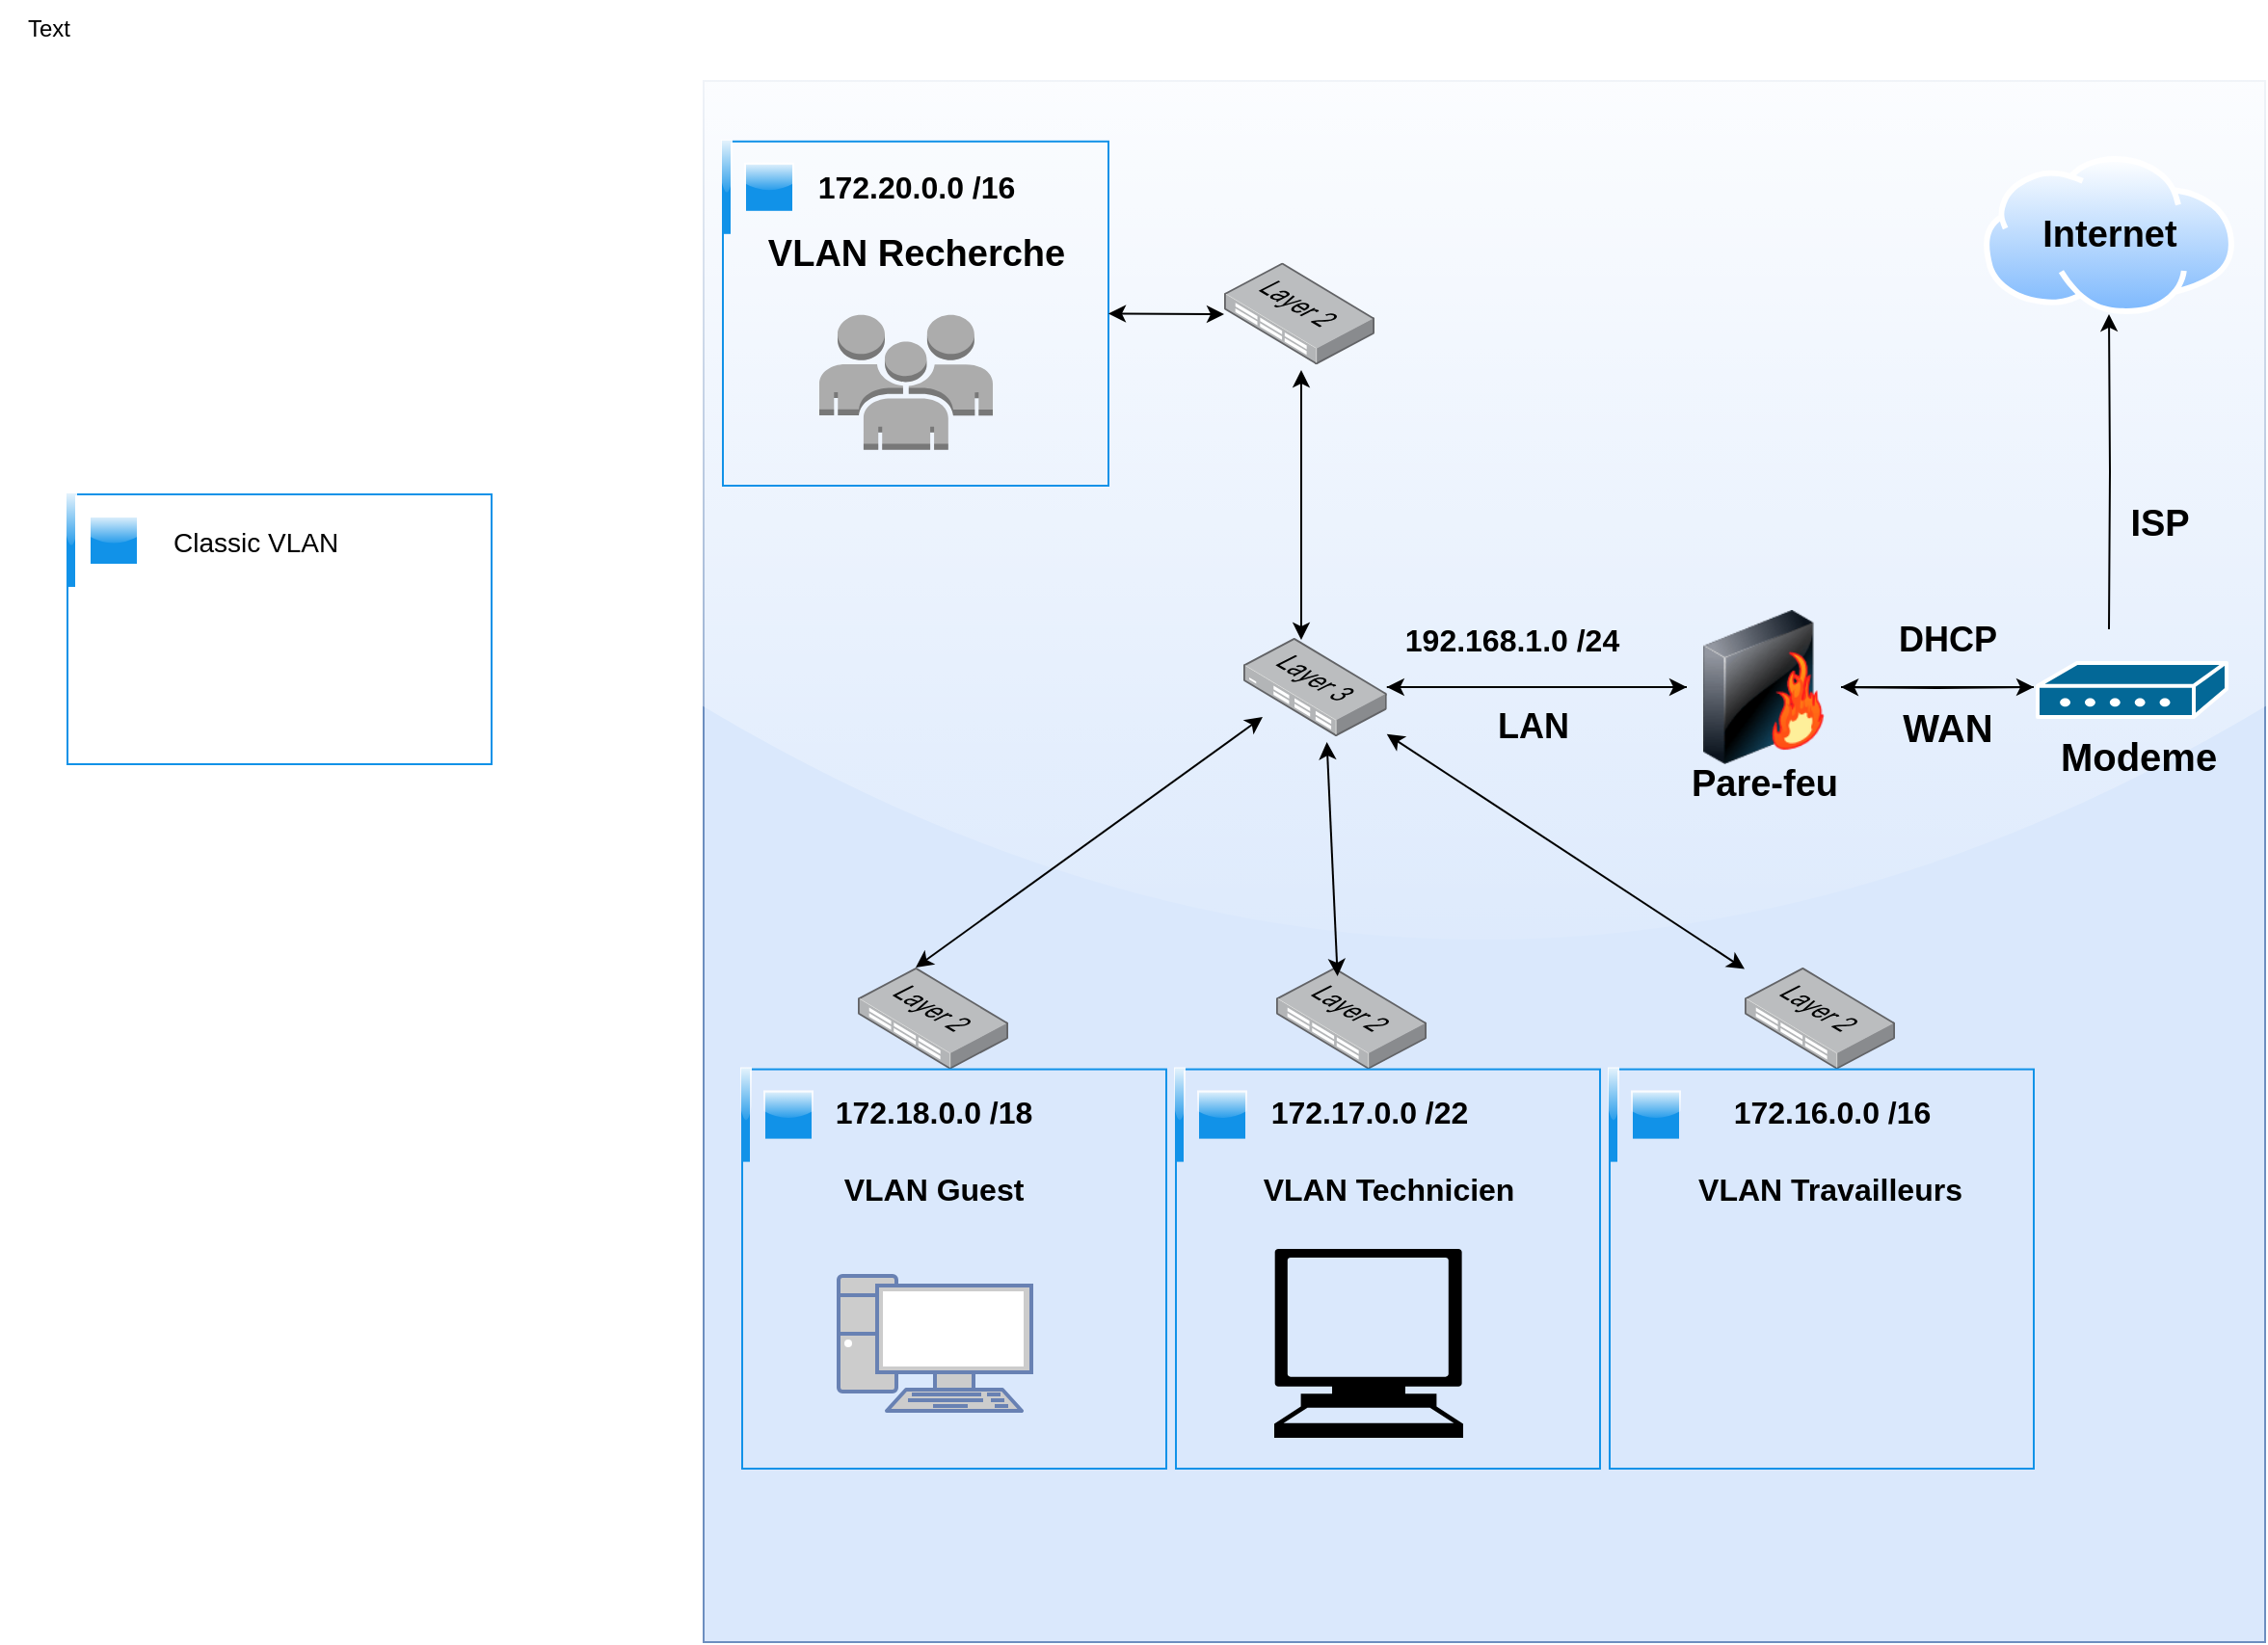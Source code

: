<mxfile version="26.0.11">
  <diagram name="Page-1" id="ciRVs-w4cNIXQWkYEMPc">
    <mxGraphModel dx="2294" dy="1973" grid="1" gridSize="10" guides="1" tooltips="1" connect="1" arrows="1" fold="1" page="1" pageScale="1" pageWidth="850" pageHeight="1100" math="0" shadow="0">
      <root>
        <mxCell id="0" />
        <mxCell id="1" parent="0" />
        <mxCell id="GWbA9KfsbiXijk1qvNTp-13" value="" style="whiteSpace=wrap;html=1;aspect=fixed;shadow=0;glass=1;fillColor=#dae8fc;strokeColor=#6c8ebf;gradientColor=none;rounded=0;movable=0;resizable=0;rotatable=0;deletable=0;editable=0;locked=1;connectable=0;" parent="1" vertex="1">
          <mxGeometry x="50" y="-10" width="810" height="810" as="geometry" />
        </mxCell>
        <mxCell id="GWbA9KfsbiXijk1qvNTp-1" value="" style="image;points=[];aspect=fixed;html=1;align=center;shadow=0;dashed=0;image=img/lib/allied_telesis/switch/Switch_48_port_L2.svg;" parent="1" vertex="1">
          <mxGeometry x="347" y="450" width="78" height="52.8" as="geometry" />
        </mxCell>
        <mxCell id="GWbA9KfsbiXijk1qvNTp-2" value="" style="image;points=[];aspect=fixed;html=1;align=center;shadow=0;dashed=0;image=img/lib/allied_telesis/switch/Switch_48_port_L2.svg;" parent="1" vertex="1">
          <mxGeometry x="590" y="450" width="78" height="52.8" as="geometry" />
        </mxCell>
        <mxCell id="GWbA9KfsbiXijk1qvNTp-3" value="" style="image;points=[];aspect=fixed;html=1;align=center;shadow=0;dashed=0;image=img/lib/allied_telesis/switch/Switch_48_port_L2.svg;" parent="1" vertex="1">
          <mxGeometry x="130" y="450" width="78" height="52.8" as="geometry" />
        </mxCell>
        <mxCell id="GWbA9KfsbiXijk1qvNTp-19" style="edgeStyle=orthogonalEdgeStyle;rounded=0;orthogonalLoop=1;jettySize=auto;html=1;" parent="1" source="GWbA9KfsbiXijk1qvNTp-5" target="GWbA9KfsbiXijk1qvNTp-6" edge="1">
          <mxGeometry relative="1" as="geometry" />
        </mxCell>
        <mxCell id="GWbA9KfsbiXijk1qvNTp-5" value="" style="image;points=[];aspect=fixed;html=1;align=center;shadow=0;dashed=0;image=img/lib/allied_telesis/switch/Switch_24_port_L3.svg;" parent="1" vertex="1">
          <mxGeometry x="330" y="279" width="74.4" height="51" as="geometry" />
        </mxCell>
        <mxCell id="GWbA9KfsbiXijk1qvNTp-27" style="rounded=0;orthogonalLoop=1;jettySize=auto;html=1;strokeColor=default;edgeStyle=orthogonalEdgeStyle;" parent="1" source="GWbA9KfsbiXijk1qvNTp-6" edge="1">
          <mxGeometry relative="1" as="geometry">
            <mxPoint x="740" y="304.5" as="targetPoint" />
          </mxGeometry>
        </mxCell>
        <mxCell id="GWbA9KfsbiXijk1qvNTp-32" style="edgeStyle=orthogonalEdgeStyle;rounded=0;orthogonalLoop=1;jettySize=auto;html=1;" parent="1" source="GWbA9KfsbiXijk1qvNTp-6" target="GWbA9KfsbiXijk1qvNTp-5" edge="1">
          <mxGeometry relative="1" as="geometry" />
        </mxCell>
        <mxCell id="GWbA9KfsbiXijk1qvNTp-6" value="" style="image;html=1;image=img/lib/clip_art/networking/Firewall-page1_128x128.png" parent="1" vertex="1">
          <mxGeometry x="560" y="264.5" width="80" height="80" as="geometry" />
        </mxCell>
        <mxCell id="GWbA9KfsbiXijk1qvNTp-28" style="edgeStyle=orthogonalEdgeStyle;rounded=0;orthogonalLoop=1;jettySize=auto;html=1;entryX=0.5;entryY=1;entryDx=0;entryDy=0;" parent="1" target="GWbA9KfsbiXijk1qvNTp-10" edge="1">
          <mxGeometry relative="1" as="geometry">
            <mxPoint x="779" y="274.5" as="sourcePoint" />
          </mxGeometry>
        </mxCell>
        <mxCell id="GWbA9KfsbiXijk1qvNTp-30" style="edgeStyle=orthogonalEdgeStyle;rounded=0;orthogonalLoop=1;jettySize=auto;html=1;" parent="1" target="GWbA9KfsbiXijk1qvNTp-6" edge="1">
          <mxGeometry relative="1" as="geometry">
            <mxPoint x="740" y="304.5" as="sourcePoint" />
          </mxGeometry>
        </mxCell>
        <mxCell id="GWbA9KfsbiXijk1qvNTp-10" value="" style="image;aspect=fixed;perimeter=ellipsePerimeter;html=1;align=center;shadow=0;dashed=0;spacingTop=3;image=img/lib/active_directory/internet_cloud.svg;" parent="1" vertex="1">
          <mxGeometry x="714" y="29.05" width="130" height="81.9" as="geometry" />
        </mxCell>
        <mxCell id="GWbA9KfsbiXijk1qvNTp-11" value="&lt;b&gt;&lt;font style=&quot;font-size: 19px;&quot;&gt;Internet&lt;/font&gt;&lt;/b&gt;" style="text;html=1;align=center;verticalAlign=middle;resizable=0;points=[];autosize=1;strokeColor=none;fillColor=none;" parent="1" vertex="1">
          <mxGeometry x="734" y="50" width="90" height="40" as="geometry" />
        </mxCell>
        <mxCell id="GWbA9KfsbiXijk1qvNTp-12" value="&lt;font style=&quot;font-size: 20px;&quot;&gt;&lt;b&gt;Modeme&lt;/b&gt;&lt;/font&gt;" style="text;html=1;align=center;verticalAlign=middle;resizable=0;points=[];autosize=1;strokeColor=none;fillColor=none;" parent="1" vertex="1">
          <mxGeometry x="744" y="320" width="100" height="40" as="geometry" />
        </mxCell>
        <mxCell id="GWbA9KfsbiXijk1qvNTp-29" value="&lt;b&gt;&lt;font style=&quot;font-size: 19px;&quot;&gt;Pare-feu&lt;/font&gt;&lt;/b&gt;" style="text;html=1;align=center;verticalAlign=middle;resizable=0;points=[];autosize=1;strokeColor=none;fillColor=none;" parent="1" vertex="1">
          <mxGeometry x="550" y="334.5" width="100" height="40" as="geometry" />
        </mxCell>
        <mxCell id="GWbA9KfsbiXijk1qvNTp-40" value="&lt;b&gt;&lt;font style=&quot;font-size: 16px;&quot;&gt;192.168.1.0 /24&lt;/font&gt;&lt;/b&gt;" style="text;html=1;align=center;verticalAlign=middle;resizable=0;points=[];autosize=1;strokeColor=none;fillColor=none;" parent="1" vertex="1">
          <mxGeometry x="404.4" y="264.5" width="130" height="30" as="geometry" />
        </mxCell>
        <mxCell id="GWbA9KfsbiXijk1qvNTp-41" value="&lt;b&gt;&lt;font style=&quot;font-size: 16px;&quot;&gt;172.16.0.0 /16&lt;br&gt;&lt;/font&gt;&lt;/b&gt;" style="text;html=1;align=center;verticalAlign=middle;resizable=0;points=[];autosize=1;strokeColor=none;fillColor=none;rotation=0;" parent="1" vertex="1">
          <mxGeometry x="570" y="510" width="130" height="30" as="geometry" />
        </mxCell>
        <mxCell id="GWbA9KfsbiXijk1qvNTp-47" value="&lt;b&gt;&lt;font style=&quot;font-size: 16px;&quot;&gt;172.17.0.0 /22&lt;/font&gt;&lt;/b&gt;" style="text;html=1;align=center;verticalAlign=middle;resizable=0;points=[];autosize=1;strokeColor=none;fillColor=none;rotation=0;" parent="1" vertex="1">
          <mxGeometry x="330" y="510" width="130" height="30" as="geometry" />
        </mxCell>
        <mxCell id="GWbA9KfsbiXijk1qvNTp-48" value="&lt;b&gt;&lt;font style=&quot;font-size: 16px;&quot;&gt;172.18.0.0 /18&lt;/font&gt;&lt;/b&gt;" style="text;html=1;align=center;verticalAlign=middle;resizable=0;points=[];autosize=1;strokeColor=none;fillColor=none;rotation=0;" parent="1" vertex="1">
          <mxGeometry x="104" y="510" width="130" height="30" as="geometry" />
        </mxCell>
        <mxCell id="GWbA9KfsbiXijk1qvNTp-49" value="&lt;b&gt;&lt;font style=&quot;font-size: 20px;&quot;&gt;WAN&lt;br&gt;&lt;/font&gt;&lt;/b&gt;" style="text;html=1;align=center;verticalAlign=middle;resizable=0;points=[];autosize=1;strokeColor=none;fillColor=none;fontFamily=Helvetica;fontSize=12;fontColor=default;" parent="1" vertex="1">
          <mxGeometry x="660" y="304.5" width="70" height="40" as="geometry" />
        </mxCell>
        <mxCell id="GWbA9KfsbiXijk1qvNTp-50" value="&lt;b&gt;&lt;font style=&quot;font-size: 18px;&quot;&gt;DHCP&lt;/font&gt;&lt;/b&gt;" style="text;html=1;align=center;verticalAlign=middle;resizable=0;points=[];autosize=1;strokeColor=none;fillColor=none;fontFamily=Helvetica;fontSize=12;fontColor=default;" parent="1" vertex="1">
          <mxGeometry x="660" y="259.5" width="70" height="40" as="geometry" />
        </mxCell>
        <mxCell id="GWbA9KfsbiXijk1qvNTp-51" value="&lt;b&gt;&lt;font style=&quot;font-size: 19px;&quot;&gt;ISP&lt;/font&gt;&lt;/b&gt;" style="text;html=1;align=center;verticalAlign=middle;resizable=0;points=[];autosize=1;strokeColor=none;fillColor=none;fontFamily=Helvetica;fontSize=12;fontColor=default;" parent="1" vertex="1">
          <mxGeometry x="780" y="200" width="50" height="40" as="geometry" />
        </mxCell>
        <mxCell id="GWbA9KfsbiXijk1qvNTp-52" value="&lt;b&gt;&lt;font style=&quot;font-size: 18px;&quot;&gt;LAN&lt;br&gt;&lt;/font&gt;&lt;/b&gt;" style="text;html=1;align=center;verticalAlign=middle;resizable=0;points=[];autosize=1;strokeColor=none;fillColor=none;fontFamily=Helvetica;fontSize=12;fontColor=default;" parent="1" vertex="1">
          <mxGeometry x="450" y="304.5" width="60" height="40" as="geometry" />
        </mxCell>
        <mxCell id="GWbA9KfsbiXijk1qvNTp-54" value="&lt;b&gt;&lt;font style=&quot;font-size: 16px;&quot;&gt;VLAN Travailleurs&lt;br&gt;&lt;/font&gt;&lt;/b&gt;" style="text;html=1;align=center;verticalAlign=middle;resizable=0;points=[];autosize=1;strokeColor=none;fillColor=none;fontFamily=Helvetica;fontSize=12;fontColor=default;" parent="1" vertex="1">
          <mxGeometry x="554" y="550" width="160" height="30" as="geometry" />
        </mxCell>
        <mxCell id="GWbA9KfsbiXijk1qvNTp-55" value="&lt;b&gt;&lt;font style=&quot;font-size: 16px;&quot;&gt;VLAN Technicien&lt;br&gt;&lt;/font&gt;&lt;/b&gt;" style="text;html=1;align=center;verticalAlign=middle;resizable=0;points=[];autosize=1;strokeColor=none;fillColor=none;fontFamily=Helvetica;fontSize=12;fontColor=default;" parent="1" vertex="1">
          <mxGeometry x="330" y="550" width="150" height="30" as="geometry" />
        </mxCell>
        <mxCell id="GWbA9KfsbiXijk1qvNTp-56" value="&lt;b&gt;&lt;font style=&quot;font-size: 16px;&quot;&gt;VLAN Guest&lt;/font&gt;&lt;/b&gt;" style="text;html=1;align=center;verticalAlign=middle;resizable=0;points=[];autosize=1;strokeColor=none;fillColor=none;fontFamily=Helvetica;fontSize=12;fontColor=default;" parent="1" vertex="1">
          <mxGeometry x="109" y="550" width="120" height="30" as="geometry" />
        </mxCell>
        <mxCell id="GWbA9KfsbiXijk1qvNTp-58" value="" style="container=1;collapsible=0;expand=0;recursiveResize=0;html=1;whiteSpace=wrap;strokeColor=#1192E8;fillColor=none;strokeWidth=1;shadow=0;glass=1;align=center;verticalAlign=middle;fontFamily=Helvetica;fontSize=12;fontColor=default;" parent="1" vertex="1">
          <mxGeometry x="-280" y="204.5" width="220" height="140" as="geometry" />
        </mxCell>
        <mxCell id="GWbA9KfsbiXijk1qvNTp-59" value="Classic VLAN" style="shape=rect;fillColor=none;aspect=fixed;resizable=0;labelPosition=right;verticalLabelPosition=middle;align=left;verticalAlign=middle;strokeColor=none;part=1;spacingLeft=5;fontSize=14;shadow=0;glass=1;fontFamily=Helvetica;fontColor=default;" parent="GWbA9KfsbiXijk1qvNTp-58" vertex="1">
          <mxGeometry width="48" height="48" relative="1" as="geometry" />
        </mxCell>
        <mxCell id="GWbA9KfsbiXijk1qvNTp-60" value="" style="fillColor=#1192E8;shape=mxgraph.ibm_cloud.vlan--ibm;strokeColor=none;dashed=0;outlineConnect=0;html=1;labelPosition=center;verticalLabelPosition=bottom;verticalAlign=top;part=1;movable=0;resizable=0;rotatable=0;shadow=0;glass=1;align=center;fontFamily=Helvetica;fontSize=12;fontColor=default;" parent="GWbA9KfsbiXijk1qvNTp-59" vertex="1">
          <mxGeometry width="24" height="24" relative="1" as="geometry">
            <mxPoint x="12" y="12" as="offset" />
          </mxGeometry>
        </mxCell>
        <mxCell id="GWbA9KfsbiXijk1qvNTp-61" value="" style="shape=rect;fillColor=#1192E8;aspect=fixed;resizable=0;labelPosition=right;verticalLabelPosition=middle;align=left;verticalAlign=middle;strokeColor=none;part=1;spacingLeft=5;fontSize=14;shadow=0;glass=1;fontFamily=Helvetica;fontColor=default;" parent="GWbA9KfsbiXijk1qvNTp-58" vertex="1">
          <mxGeometry width="4" height="48" relative="1" as="geometry" />
        </mxCell>
        <mxCell id="GWbA9KfsbiXijk1qvNTp-62" value="" style="container=1;collapsible=0;expand=0;recursiveResize=0;html=1;whiteSpace=wrap;strokeColor=#1192E8;fillColor=none;strokeWidth=1;shadow=0;glass=1;align=center;verticalAlign=middle;fontFamily=Helvetica;fontSize=12;fontColor=default;" parent="1" vertex="1">
          <mxGeometry x="70" y="502.8" width="220" height="207.2" as="geometry" />
        </mxCell>
        <mxCell id="GWbA9KfsbiXijk1qvNTp-63" value="" style="shape=rect;fillColor=none;aspect=fixed;resizable=0;labelPosition=right;verticalLabelPosition=middle;align=left;verticalAlign=middle;strokeColor=none;part=1;spacingLeft=5;fontSize=14;shadow=0;glass=1;fontFamily=Helvetica;fontColor=default;" parent="GWbA9KfsbiXijk1qvNTp-62" vertex="1">
          <mxGeometry width="48" height="48" relative="1" as="geometry" />
        </mxCell>
        <mxCell id="GWbA9KfsbiXijk1qvNTp-64" value="" style="fillColor=#1192E8;shape=mxgraph.ibm_cloud.vlan;strokeColor=none;dashed=0;outlineConnect=0;html=1;labelPosition=center;verticalLabelPosition=bottom;verticalAlign=top;part=1;movable=0;resizable=0;rotatable=0;shadow=0;glass=1;align=center;fontFamily=Helvetica;fontSize=12;fontColor=default;" parent="GWbA9KfsbiXijk1qvNTp-63" vertex="1">
          <mxGeometry width="24" height="24" relative="1" as="geometry">
            <mxPoint x="12" y="12" as="offset" />
          </mxGeometry>
        </mxCell>
        <mxCell id="GWbA9KfsbiXijk1qvNTp-65" value="" style="shape=rect;fillColor=#1192E8;aspect=fixed;resizable=0;labelPosition=right;verticalLabelPosition=middle;align=left;verticalAlign=middle;strokeColor=none;part=1;spacingLeft=5;fontSize=14;shadow=0;glass=1;fontFamily=Helvetica;fontColor=default;" parent="GWbA9KfsbiXijk1qvNTp-62" vertex="1">
          <mxGeometry width="4" height="48" relative="1" as="geometry" />
        </mxCell>
        <mxCell id="GWbA9KfsbiXijk1qvNTp-75" value="" style="fontColor=#0066CC;verticalAlign=top;verticalLabelPosition=bottom;labelPosition=center;align=center;html=1;outlineConnect=0;fillColor=#CCCCCC;strokeColor=#6881B3;gradientColor=none;gradientDirection=north;strokeWidth=2;shape=mxgraph.networks.pc;shadow=0;glass=1;fontFamily=Helvetica;fontSize=12;" parent="GWbA9KfsbiXijk1qvNTp-62" vertex="1">
          <mxGeometry x="50" y="107.2" width="100" height="70" as="geometry" />
        </mxCell>
        <mxCell id="GWbA9KfsbiXijk1qvNTp-67" value="" style="container=1;collapsible=0;expand=0;recursiveResize=0;html=1;whiteSpace=wrap;strokeColor=#1192E8;fillColor=none;strokeWidth=1;shadow=0;glass=1;align=center;verticalAlign=middle;fontFamily=Helvetica;fontSize=12;fontColor=default;" parent="1" vertex="1">
          <mxGeometry x="295" y="502.8" width="220" height="207.2" as="geometry" />
        </mxCell>
        <mxCell id="GWbA9KfsbiXijk1qvNTp-68" value="" style="shape=rect;fillColor=none;aspect=fixed;resizable=0;labelPosition=right;verticalLabelPosition=middle;align=left;verticalAlign=middle;strokeColor=none;part=1;spacingLeft=5;fontSize=14;shadow=0;glass=1;fontFamily=Helvetica;fontColor=default;" parent="GWbA9KfsbiXijk1qvNTp-67" vertex="1">
          <mxGeometry width="48" height="48" relative="1" as="geometry" />
        </mxCell>
        <mxCell id="GWbA9KfsbiXijk1qvNTp-69" value="" style="fillColor=#1192E8;shape=mxgraph.ibm_cloud.vlan;strokeColor=none;dashed=0;outlineConnect=0;html=1;labelPosition=center;verticalLabelPosition=bottom;verticalAlign=top;part=1;movable=0;resizable=0;rotatable=0;shadow=0;glass=1;align=center;fontFamily=Helvetica;fontSize=12;fontColor=default;" parent="GWbA9KfsbiXijk1qvNTp-68" vertex="1">
          <mxGeometry width="24" height="24" relative="1" as="geometry">
            <mxPoint x="12" y="12" as="offset" />
          </mxGeometry>
        </mxCell>
        <mxCell id="GWbA9KfsbiXijk1qvNTp-70" value="" style="shape=rect;fillColor=#1192E8;aspect=fixed;resizable=0;labelPosition=right;verticalLabelPosition=middle;align=left;verticalAlign=middle;strokeColor=none;part=1;spacingLeft=5;fontSize=14;shadow=0;glass=1;fontFamily=Helvetica;fontColor=default;" parent="GWbA9KfsbiXijk1qvNTp-67" vertex="1">
          <mxGeometry width="4" height="48" relative="1" as="geometry" />
        </mxCell>
        <mxCell id="GWbA9KfsbiXijk1qvNTp-76" value="" style="shape=mxgraph.signs.tech.computer;html=1;pointerEvents=1;fillColor=#000000;strokeColor=none;verticalLabelPosition=bottom;verticalAlign=top;align=center;shadow=0;glass=1;fontFamily=Helvetica;fontSize=12;fontColor=default;" parent="GWbA9KfsbiXijk1qvNTp-67" vertex="1">
          <mxGeometry x="51" y="93.2" width="98" height="98" as="geometry" />
        </mxCell>
        <mxCell id="GWbA9KfsbiXijk1qvNTp-71" value="" style="container=1;collapsible=0;expand=0;recursiveResize=0;html=1;whiteSpace=wrap;strokeColor=#1192E8;fillColor=none;strokeWidth=1;shadow=0;glass=1;align=center;verticalAlign=middle;fontFamily=Helvetica;fontSize=12;fontColor=default;" parent="1" vertex="1">
          <mxGeometry x="520" y="502.8" width="220" height="207.2" as="geometry" />
        </mxCell>
        <mxCell id="GWbA9KfsbiXijk1qvNTp-72" value="" style="shape=rect;fillColor=none;aspect=fixed;resizable=0;labelPosition=right;verticalLabelPosition=middle;align=left;verticalAlign=middle;strokeColor=none;part=1;spacingLeft=5;fontSize=14;shadow=0;glass=1;fontFamily=Helvetica;fontColor=default;" parent="GWbA9KfsbiXijk1qvNTp-71" vertex="1">
          <mxGeometry width="48" height="48" relative="1" as="geometry" />
        </mxCell>
        <mxCell id="GWbA9KfsbiXijk1qvNTp-73" value="" style="fillColor=#1192E8;shape=mxgraph.ibm_cloud.vlan;strokeColor=none;dashed=0;outlineConnect=0;html=1;labelPosition=center;verticalLabelPosition=bottom;verticalAlign=top;part=1;movable=0;resizable=0;rotatable=0;shadow=0;glass=1;align=center;fontFamily=Helvetica;fontSize=12;fontColor=default;" parent="GWbA9KfsbiXijk1qvNTp-72" vertex="1">
          <mxGeometry width="24" height="24" relative="1" as="geometry">
            <mxPoint x="12" y="12" as="offset" />
          </mxGeometry>
        </mxCell>
        <mxCell id="GWbA9KfsbiXijk1qvNTp-74" value="" style="shape=rect;fillColor=#1192E8;aspect=fixed;resizable=0;labelPosition=right;verticalLabelPosition=middle;align=left;verticalAlign=middle;strokeColor=none;part=1;spacingLeft=5;fontSize=14;shadow=0;glass=1;fontFamily=Helvetica;fontColor=default;" parent="GWbA9KfsbiXijk1qvNTp-71" vertex="1">
          <mxGeometry width="4" height="48" relative="1" as="geometry" />
        </mxCell>
        <mxCell id="GWbA9KfsbiXijk1qvNTp-77" value="" style="shape=image;html=1;verticalAlign=top;verticalLabelPosition=bottom;labelBackgroundColor=#ffffff;imageAspect=0;aspect=fixed;image=https://cdn0.iconfinder.com/data/icons/job-seeker/256/laptop_job_seeker_employee_unemployee_work_1-128.png;shadow=0;glass=1;strokeColor=#6c8ebf;align=center;fontFamily=Helvetica;fontSize=12;fontColor=default;fillColor=#dae8fc;gradientColor=none;" parent="GWbA9KfsbiXijk1qvNTp-71" vertex="1">
          <mxGeometry x="46" y="77.2" width="128" height="128" as="geometry" />
        </mxCell>
        <mxCell id="GWbA9KfsbiXijk1qvNTp-85" value="" style="image;points=[];aspect=fixed;html=1;align=center;shadow=0;dashed=0;image=img/lib/allied_telesis/switch/Switch_48_port_L2.svg;" parent="1" vertex="1">
          <mxGeometry x="320" y="84.3" width="78" height="52.8" as="geometry" />
        </mxCell>
        <mxCell id="hMHz2aZoxeg0Wyyos7mc-1" value="" style="endArrow=classic;startArrow=classic;html=1;rounded=0;" edge="1" parent="1">
          <mxGeometry width="50" height="50" relative="1" as="geometry">
            <mxPoint x="360" y="280" as="sourcePoint" />
            <mxPoint x="360" y="140" as="targetPoint" />
          </mxGeometry>
        </mxCell>
        <mxCell id="hMHz2aZoxeg0Wyyos7mc-6" value="" style="endArrow=classic;startArrow=classic;html=1;rounded=0;exitX=0.408;exitY=0.085;exitDx=0;exitDy=0;exitPerimeter=0;entryX=0.582;entryY=1.06;entryDx=0;entryDy=0;entryPerimeter=0;" edge="1" parent="1" source="GWbA9KfsbiXijk1qvNTp-1" target="GWbA9KfsbiXijk1qvNTp-5">
          <mxGeometry width="50" height="50" relative="1" as="geometry">
            <mxPoint x="390" y="350" as="sourcePoint" />
            <mxPoint x="360" y="320" as="targetPoint" />
          </mxGeometry>
        </mxCell>
        <mxCell id="hMHz2aZoxeg0Wyyos7mc-7" value="" style="endArrow=classic;startArrow=classic;html=1;rounded=0;" edge="1" parent="1">
          <mxGeometry width="50" height="50" relative="1" as="geometry">
            <mxPoint x="160" y="450" as="sourcePoint" />
            <mxPoint x="340" y="320" as="targetPoint" />
          </mxGeometry>
        </mxCell>
        <mxCell id="hMHz2aZoxeg0Wyyos7mc-8" value="" style="endArrow=classic;startArrow=classic;html=1;rounded=0;" edge="1" parent="1" source="GWbA9KfsbiXijk1qvNTp-2" target="GWbA9KfsbiXijk1qvNTp-5">
          <mxGeometry width="50" height="50" relative="1" as="geometry">
            <mxPoint x="389" y="464" as="sourcePoint" />
            <mxPoint x="381" y="335" as="targetPoint" />
          </mxGeometry>
        </mxCell>
        <mxCell id="hMHz2aZoxeg0Wyyos7mc-9" value="" style="shape=mxgraph.cisco.modems_and_phones.modem;html=1;pointerEvents=1;dashed=0;fillColor=#036897;strokeColor=#ffffff;strokeWidth=2;verticalLabelPosition=bottom;verticalAlign=top;align=center;outlineConnect=0;" vertex="1" parent="1">
          <mxGeometry x="742" y="292" width="98" height="28" as="geometry" />
        </mxCell>
        <mxCell id="hMHz2aZoxeg0Wyyos7mc-11" value="Text" style="text;html=1;align=center;verticalAlign=middle;resizable=0;points=[];autosize=1;strokeColor=none;fillColor=none;" vertex="1" parent="1">
          <mxGeometry x="-315" y="-52" width="50" height="30" as="geometry" />
        </mxCell>
        <mxCell id="hMHz2aZoxeg0Wyyos7mc-12" value="" style="container=1;collapsible=0;expand=0;recursiveResize=0;html=1;whiteSpace=wrap;strokeColor=#1192E8;fillColor=none;strokeWidth=1;shadow=0;glass=1;align=center;verticalAlign=middle;fontFamily=Helvetica;fontSize=12;fontColor=default;" vertex="1" parent="1">
          <mxGeometry x="60" y="21.4" width="200" height="178.6" as="geometry" />
        </mxCell>
        <mxCell id="hMHz2aZoxeg0Wyyos7mc-13" value="" style="shape=rect;fillColor=none;aspect=fixed;resizable=0;labelPosition=right;verticalLabelPosition=middle;align=left;verticalAlign=middle;strokeColor=none;part=1;spacingLeft=5;fontSize=14;shadow=0;glass=1;fontFamily=Helvetica;fontColor=default;" vertex="1" parent="hMHz2aZoxeg0Wyyos7mc-12">
          <mxGeometry width="48" height="48" relative="1" as="geometry" />
        </mxCell>
        <mxCell id="hMHz2aZoxeg0Wyyos7mc-14" value="" style="fillColor=#1192E8;shape=mxgraph.ibm_cloud.vlan;strokeColor=none;dashed=0;outlineConnect=0;html=1;labelPosition=center;verticalLabelPosition=bottom;verticalAlign=top;part=1;movable=0;resizable=0;rotatable=0;shadow=0;glass=1;align=center;fontFamily=Helvetica;fontSize=12;fontColor=default;" vertex="1" parent="hMHz2aZoxeg0Wyyos7mc-13">
          <mxGeometry width="24" height="24" relative="1" as="geometry">
            <mxPoint x="12" y="12" as="offset" />
          </mxGeometry>
        </mxCell>
        <mxCell id="hMHz2aZoxeg0Wyyos7mc-15" value="" style="shape=rect;fillColor=#1192E8;aspect=fixed;resizable=0;labelPosition=right;verticalLabelPosition=middle;align=left;verticalAlign=middle;strokeColor=none;part=1;spacingLeft=5;fontSize=14;shadow=0;glass=1;fontFamily=Helvetica;fontColor=default;" vertex="1" parent="hMHz2aZoxeg0Wyyos7mc-12">
          <mxGeometry width="4" height="48" relative="1" as="geometry" />
        </mxCell>
        <mxCell id="hMHz2aZoxeg0Wyyos7mc-16" value="" style="outlineConnect=0;dashed=0;verticalLabelPosition=bottom;verticalAlign=top;align=center;html=1;shape=mxgraph.aws3.users;fillColor=#ACACAC;gradientColor=none;shadow=0;glass=1;strokeColor=#6c8ebf;fontFamily=Helvetica;fontSize=12;fontColor=default;" vertex="1" parent="hMHz2aZoxeg0Wyyos7mc-12">
          <mxGeometry x="50" y="90" width="90" height="70" as="geometry" />
        </mxCell>
        <mxCell id="hMHz2aZoxeg0Wyyos7mc-17" value="&lt;b&gt;&lt;font style=&quot;font-size: 19px;&quot;&gt;VLAN Recherche&lt;br&gt;&lt;/font&gt;&lt;/b&gt;" style="text;html=1;align=center;verticalAlign=middle;resizable=0;points=[];autosize=1;strokeColor=none;fillColor=none;fontFamily=Helvetica;fontSize=12;fontColor=default;" vertex="1" parent="hMHz2aZoxeg0Wyyos7mc-12">
          <mxGeometry x="10" y="38.6" width="180" height="40" as="geometry" />
        </mxCell>
        <mxCell id="hMHz2aZoxeg0Wyyos7mc-18" value="&lt;b&gt;&lt;font style=&quot;font-size: 16px;&quot;&gt;172.20.0.0 /16&lt;/font&gt;&lt;/b&gt;" style="text;html=1;align=center;verticalAlign=middle;resizable=0;points=[];autosize=1;strokeColor=none;fillColor=none;" vertex="1" parent="hMHz2aZoxeg0Wyyos7mc-12">
          <mxGeometry x="35" y="8.6" width="130" height="30" as="geometry" />
        </mxCell>
        <mxCell id="hMHz2aZoxeg0Wyyos7mc-19" value="" style="endArrow=classic;startArrow=classic;html=1;rounded=0;fontFamily=Helvetica;fontSize=12;fontColor=default;entryX=1;entryY=0.5;entryDx=0;entryDy=0;" edge="1" parent="1" target="hMHz2aZoxeg0Wyyos7mc-12">
          <mxGeometry width="50" height="50" relative="1" as="geometry">
            <mxPoint x="320" y="111" as="sourcePoint" />
            <mxPoint x="520" y="330" as="targetPoint" />
          </mxGeometry>
        </mxCell>
      </root>
    </mxGraphModel>
  </diagram>
</mxfile>
